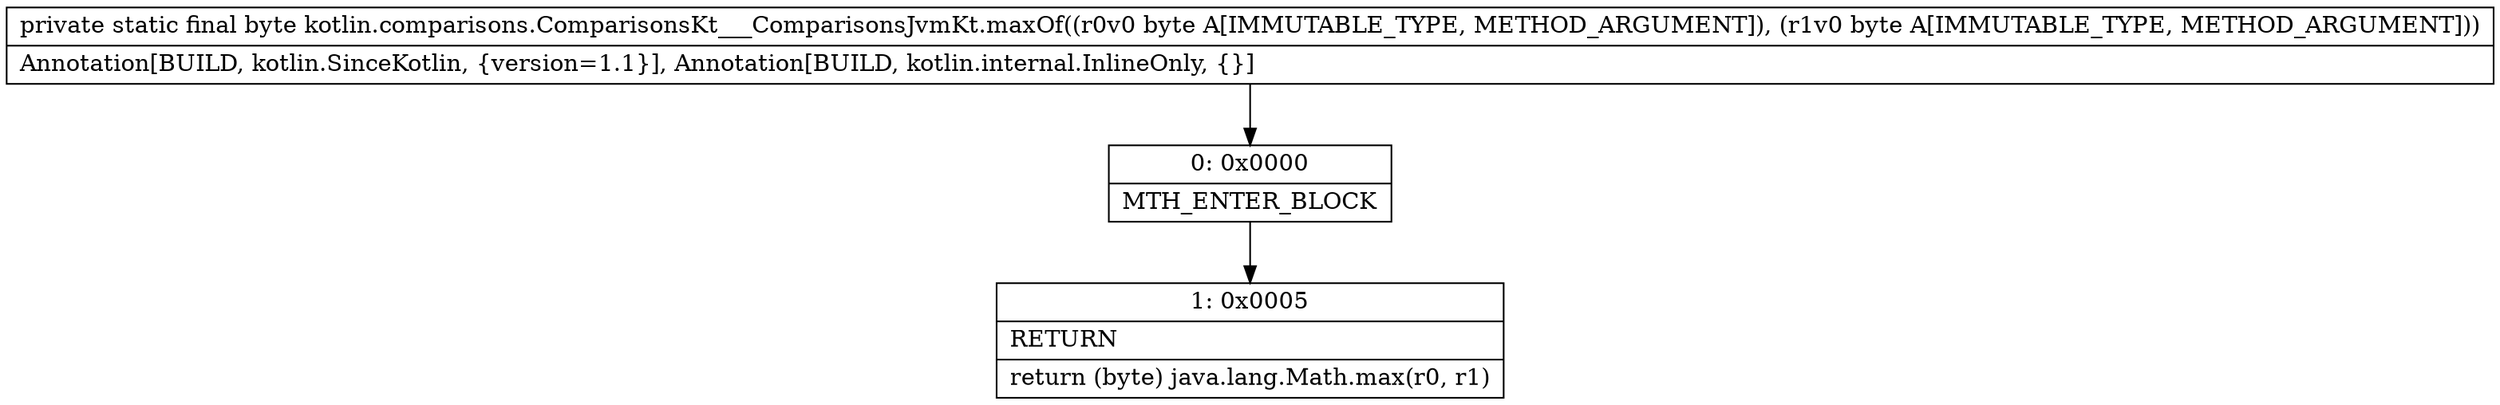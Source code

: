 digraph "CFG forkotlin.comparisons.ComparisonsKt___ComparisonsJvmKt.maxOf(BB)B" {
Node_0 [shape=record,label="{0\:\ 0x0000|MTH_ENTER_BLOCK\l}"];
Node_1 [shape=record,label="{1\:\ 0x0005|RETURN\l|return (byte) java.lang.Math.max(r0, r1)\l}"];
MethodNode[shape=record,label="{private static final byte kotlin.comparisons.ComparisonsKt___ComparisonsJvmKt.maxOf((r0v0 byte A[IMMUTABLE_TYPE, METHOD_ARGUMENT]), (r1v0 byte A[IMMUTABLE_TYPE, METHOD_ARGUMENT]))  | Annotation[BUILD, kotlin.SinceKotlin, \{version=1.1\}], Annotation[BUILD, kotlin.internal.InlineOnly, \{\}]\l}"];
MethodNode -> Node_0;
Node_0 -> Node_1;
}

